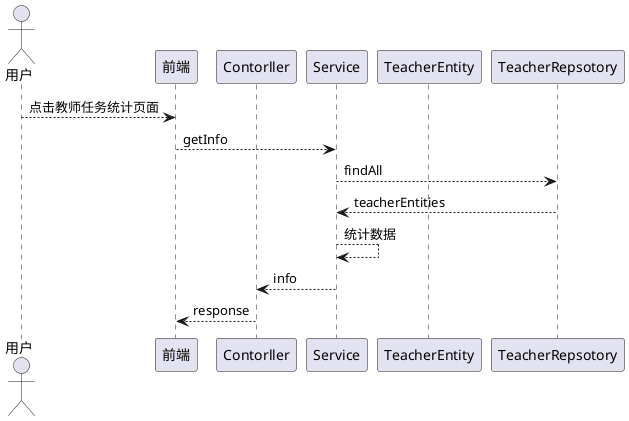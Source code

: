 @startuml
actor user as "用户"
participant f as "前端"
participant c as "Contorller"
participant s as "Service"
participant e as "TeacherEntity"
participant r as "TeacherRepsotory"
user --> f: 点击教师任务统计页面
f --> s: getInfo
s --> r: findAll
r --> s: teacherEntities
s --> s: 统计数据
s --> c: info
c --> f: response
@enduml
